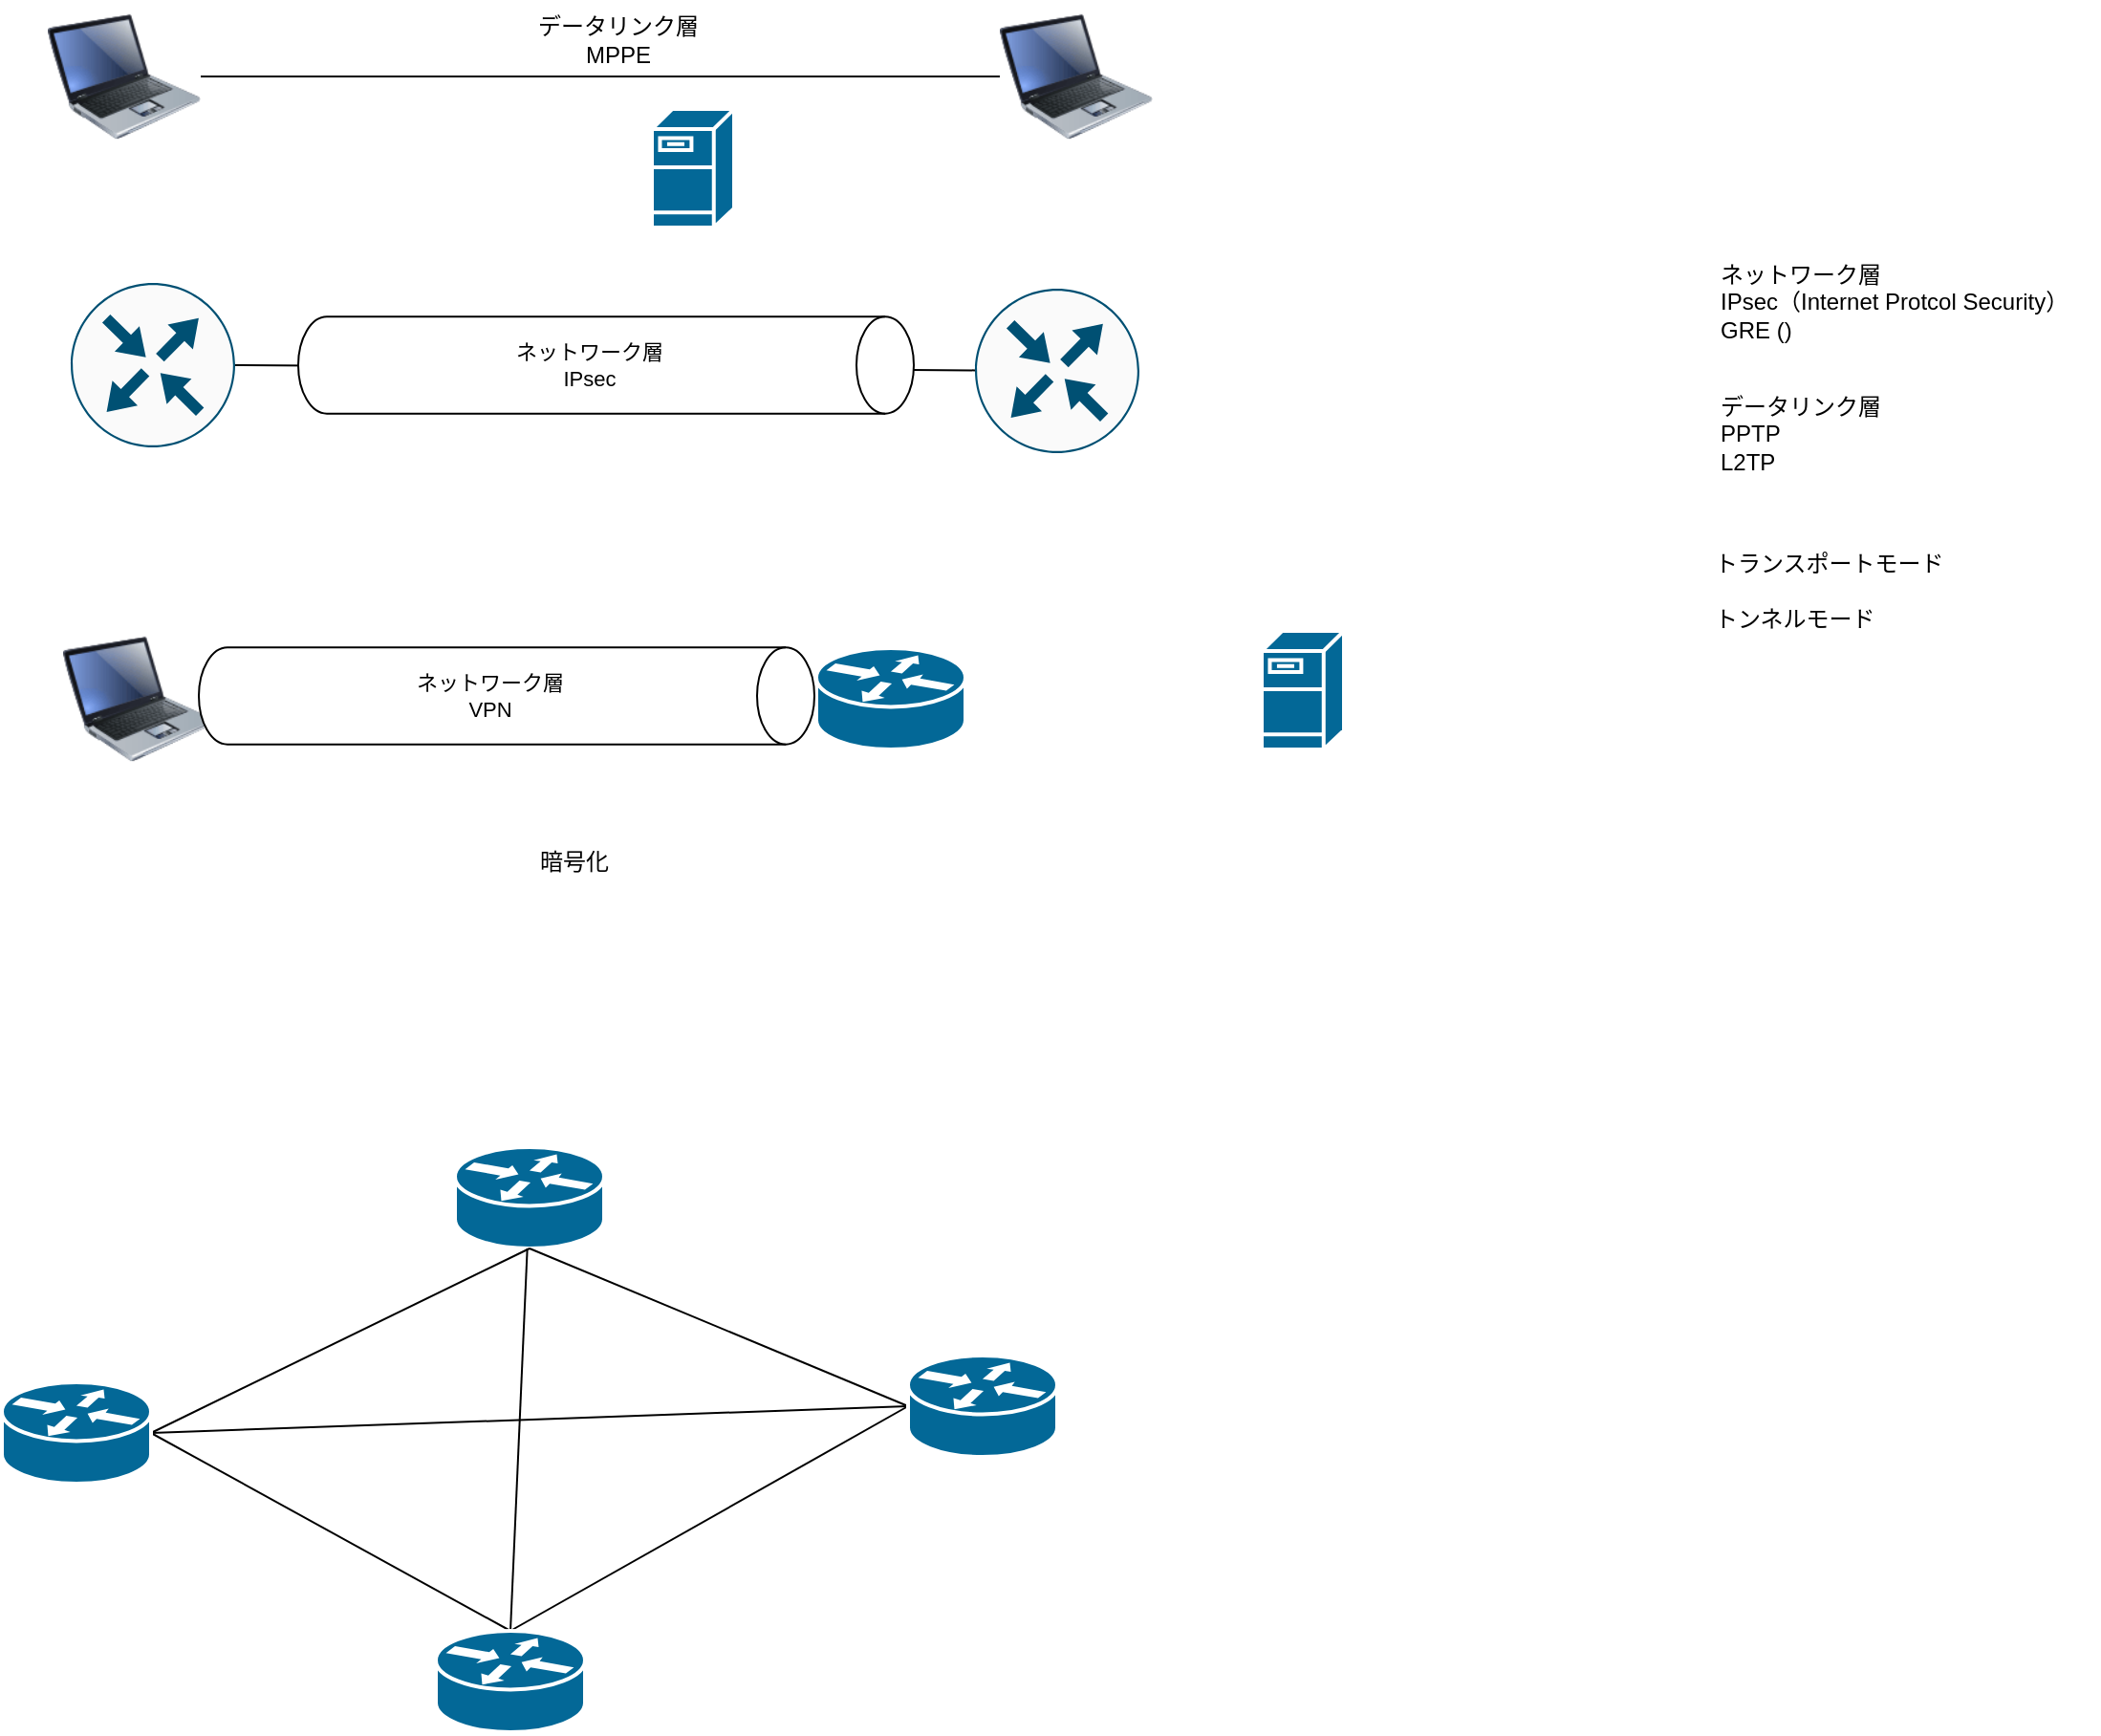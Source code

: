 <mxfile version="21.7.2" type="github">
  <diagram name="ページ1" id="dT8lKvFCBUrScKRdb4rl">
    <mxGraphModel dx="1914" dy="991" grid="0" gridSize="10" guides="1" tooltips="1" connect="1" arrows="1" fold="1" page="1" pageScale="1" pageWidth="827" pageHeight="1169" math="0" shadow="0">
      <root>
        <mxCell id="0" />
        <mxCell id="1" parent="0" />
        <mxCell id="H7sqoX2Ojq_gLP6LzIEQ-5" style="rounded=0;orthogonalLoop=1;jettySize=auto;html=1;exitX=1;exitY=0.5;exitDx=0;exitDy=0;endArrow=none;endFill=0;" parent="1" source="H7sqoX2Ojq_gLP6LzIEQ-2" target="H7sqoX2Ojq_gLP6LzIEQ-3" edge="1">
          <mxGeometry relative="1" as="geometry" />
        </mxCell>
        <mxCell id="H7sqoX2Ojq_gLP6LzIEQ-2" value="" style="image;html=1;image=img/lib/clip_art/computers/Laptop_128x128.png" parent="1" vertex="1">
          <mxGeometry x="131" y="81" width="80" height="80" as="geometry" />
        </mxCell>
        <mxCell id="H7sqoX2Ojq_gLP6LzIEQ-3" value="" style="image;html=1;image=img/lib/clip_art/computers/Laptop_128x128.png" parent="1" vertex="1">
          <mxGeometry x="629" y="81" width="80" height="80" as="geometry" />
        </mxCell>
        <mxCell id="H7sqoX2Ojq_gLP6LzIEQ-10" style="edgeStyle=none;shape=connector;rounded=0;orthogonalLoop=1;jettySize=auto;html=1;exitX=1;exitY=0.5;exitDx=0;exitDy=0;exitPerimeter=0;labelBackgroundColor=default;strokeColor=default;fontFamily=Helvetica;fontSize=11;fontColor=default;endArrow=none;endFill=0;" parent="1" source="H7sqoX2Ojq_gLP6LzIEQ-7" target="H7sqoX2Ojq_gLP6LzIEQ-9" edge="1">
          <mxGeometry relative="1" as="geometry" />
        </mxCell>
        <mxCell id="H7sqoX2Ojq_gLP6LzIEQ-7" value="" style="sketch=0;points=[[0.5,0,0],[1,0.5,0],[0.5,1,0],[0,0.5,0],[0.145,0.145,0],[0.856,0.145,0],[0.855,0.856,0],[0.145,0.855,0]];verticalLabelPosition=bottom;html=1;verticalAlign=top;aspect=fixed;align=center;pointerEvents=1;shape=mxgraph.cisco19.rect;prIcon=router;fillColor=#FAFAFA;strokeColor=#005073;fontFamily=Helvetica;fontSize=11;fontColor=default;" parent="1" vertex="1">
          <mxGeometry x="143" y="229" width="86" height="86" as="geometry" />
        </mxCell>
        <mxCell id="H7sqoX2Ojq_gLP6LzIEQ-9" value="" style="sketch=0;points=[[0.5,0,0],[1,0.5,0],[0.5,1,0],[0,0.5,0],[0.145,0.145,0],[0.856,0.145,0],[0.855,0.856,0],[0.145,0.855,0]];verticalLabelPosition=bottom;html=1;verticalAlign=top;aspect=fixed;align=center;pointerEvents=1;shape=mxgraph.cisco19.rect;prIcon=router;fillColor=#FAFAFA;strokeColor=#005073;fontFamily=Helvetica;fontSize=11;fontColor=default;" parent="1" vertex="1">
          <mxGeometry x="616" y="232" width="86" height="86" as="geometry" />
        </mxCell>
        <mxCell id="6HCTai23pFKR4svxLffy-1" value="トランスポートモード&lt;br&gt;&lt;br&gt;トンネルモード&lt;br&gt;" style="text;html=1;align=left;verticalAlign=middle;resizable=0;points=[];autosize=1;strokeColor=none;fillColor=none;" parent="1" vertex="1">
          <mxGeometry x="1001" y="362" width="138" height="55" as="geometry" />
        </mxCell>
        <mxCell id="6HCTai23pFKR4svxLffy-2" value="データリンク層&lt;br&gt;PPTP&lt;br&gt;L2TP" style="text;html=1;align=left;verticalAlign=middle;resizable=0;points=[];autosize=1;strokeColor=none;fillColor=none;" parent="1" vertex="1">
          <mxGeometry x="1004" y="280" width="102" height="55" as="geometry" />
        </mxCell>
        <mxCell id="6HCTai23pFKR4svxLffy-3" value="ネットワーク層&lt;br&gt;IPsec（Internet Protcol Security）&lt;br&gt;GRE ()" style="text;html=1;align=left;verticalAlign=middle;resizable=0;points=[];autosize=1;strokeColor=none;fillColor=none;" parent="1" vertex="1">
          <mxGeometry x="1004" y="211" width="200" height="55" as="geometry" />
        </mxCell>
        <mxCell id="6HCTai23pFKR4svxLffy-6" value="データリンク層&lt;br&gt;MPPE" style="text;html=1;align=center;verticalAlign=middle;resizable=0;points=[];autosize=1;strokeColor=none;fillColor=none;" parent="1" vertex="1">
          <mxGeometry x="378" y="81" width="102" height="41" as="geometry" />
        </mxCell>
        <mxCell id="6HCTai23pFKR4svxLffy-9" value="" style="group" parent="1" vertex="1" connectable="0">
          <mxGeometry x="287" y="242" width="272" height="60" as="geometry" />
        </mxCell>
        <mxCell id="6HCTai23pFKR4svxLffy-7" value="" style="shape=cylinder3;whiteSpace=wrap;html=1;boundedLbl=1;backgroundOutline=1;size=15;rotation=90;" parent="6HCTai23pFKR4svxLffy-9" vertex="1">
          <mxGeometry x="110.658" y="-131" width="50.683" height="322" as="geometry" />
        </mxCell>
        <mxCell id="6HCTai23pFKR4svxLffy-8" value="ネットワーク層&lt;br&gt;IPsec" style="edgeLabel;html=1;align=center;verticalAlign=middle;resizable=0;points=[];fontSize=11;fontFamily=Helvetica;fontColor=default;" parent="6HCTai23pFKR4svxLffy-9" vertex="1" connectable="0">
          <mxGeometry x="126.708" y="30" as="geometry" />
        </mxCell>
        <mxCell id="6HCTai23pFKR4svxLffy-10" value="" style="image;html=1;image=img/lib/clip_art/computers/Laptop_128x128.png" parent="1" vertex="1">
          <mxGeometry x="139" y="406.5" width="80" height="80" as="geometry" />
        </mxCell>
        <mxCell id="6HCTai23pFKR4svxLffy-13" value="" style="shape=mxgraph.cisco.servers.fileserver;sketch=0;html=1;pointerEvents=1;dashed=0;fillColor=#036897;strokeColor=#ffffff;strokeWidth=2;verticalLabelPosition=bottom;verticalAlign=top;align=center;outlineConnect=0;fontFamily=Helvetica;fontSize=11;fontColor=default;" parent="1" vertex="1">
          <mxGeometry x="447" y="138" width="43" height="62" as="geometry" />
        </mxCell>
        <mxCell id="6HCTai23pFKR4svxLffy-14" value="" style="shape=mxgraph.cisco.routers.router;sketch=0;html=1;pointerEvents=1;dashed=0;fillColor=#036897;strokeColor=#ffffff;strokeWidth=2;verticalLabelPosition=bottom;verticalAlign=top;align=center;outlineConnect=0;fontFamily=Helvetica;fontSize=11;fontColor=default;" parent="1" vertex="1">
          <mxGeometry x="533" y="420" width="78" height="53" as="geometry" />
        </mxCell>
        <mxCell id="6HCTai23pFKR4svxLffy-15" value="" style="shape=mxgraph.cisco.servers.fileserver;sketch=0;html=1;pointerEvents=1;dashed=0;fillColor=#036897;strokeColor=#ffffff;strokeWidth=2;verticalLabelPosition=bottom;verticalAlign=top;align=center;outlineConnect=0;fontFamily=Helvetica;fontSize=11;fontColor=default;" parent="1" vertex="1">
          <mxGeometry x="766" y="411" width="43" height="62" as="geometry" />
        </mxCell>
        <mxCell id="6HCTai23pFKR4svxLffy-16" value="" style="group" parent="1" vertex="1" connectable="0">
          <mxGeometry x="235" y="415" width="272" height="60" as="geometry" />
        </mxCell>
        <mxCell id="6HCTai23pFKR4svxLffy-17" value="" style="shape=cylinder3;whiteSpace=wrap;html=1;boundedLbl=1;backgroundOutline=1;size=15;rotation=90;" parent="6HCTai23pFKR4svxLffy-16" vertex="1">
          <mxGeometry x="110.658" y="-131" width="50.683" height="322" as="geometry" />
        </mxCell>
        <mxCell id="6HCTai23pFKR4svxLffy-18" value="ネットワーク層&lt;br&gt;VPN" style="edgeLabel;html=1;align=center;verticalAlign=middle;resizable=0;points=[];fontSize=11;fontFamily=Helvetica;fontColor=default;" parent="6HCTai23pFKR4svxLffy-16" vertex="1" connectable="0">
          <mxGeometry x="126.708" y="30" as="geometry" />
        </mxCell>
        <mxCell id="iN7foIdZGMYLOi0Fs2he-1" value="" style="shape=mxgraph.cisco.routers.router;sketch=0;html=1;pointerEvents=1;dashed=0;fillColor=#036897;strokeColor=#ffffff;strokeWidth=2;verticalLabelPosition=bottom;verticalAlign=top;align=center;outlineConnect=0;fontFamily=Helvetica;fontSize=11;fontColor=default;" parent="1" vertex="1">
          <mxGeometry x="344" y="681" width="78" height="53" as="geometry" />
        </mxCell>
        <mxCell id="iN7foIdZGMYLOi0Fs2he-5" style="rounded=0;orthogonalLoop=1;jettySize=auto;html=1;exitX=1;exitY=0.5;exitDx=0;exitDy=0;exitPerimeter=0;endArrow=none;endFill=0;entryX=0.5;entryY=1;entryDx=0;entryDy=0;entryPerimeter=0;" parent="1" source="iN7foIdZGMYLOi0Fs2he-2" target="iN7foIdZGMYLOi0Fs2he-1" edge="1">
          <mxGeometry relative="1" as="geometry" />
        </mxCell>
        <mxCell id="iN7foIdZGMYLOi0Fs2he-7" style="edgeStyle=none;shape=connector;rounded=0;orthogonalLoop=1;jettySize=auto;html=1;exitX=1;exitY=0.5;exitDx=0;exitDy=0;exitPerimeter=0;entryX=0.5;entryY=0;entryDx=0;entryDy=0;entryPerimeter=0;labelBackgroundColor=default;strokeColor=default;fontFamily=Helvetica;fontSize=11;fontColor=default;endArrow=none;endFill=0;" parent="1" source="iN7foIdZGMYLOi0Fs2he-2" target="iN7foIdZGMYLOi0Fs2he-4" edge="1">
          <mxGeometry relative="1" as="geometry" />
        </mxCell>
        <mxCell id="iN7foIdZGMYLOi0Fs2he-9" style="edgeStyle=none;shape=connector;rounded=0;orthogonalLoop=1;jettySize=auto;html=1;exitX=1;exitY=0.5;exitDx=0;exitDy=0;exitPerimeter=0;entryX=0;entryY=0.5;entryDx=0;entryDy=0;entryPerimeter=0;labelBackgroundColor=default;strokeColor=default;fontFamily=Helvetica;fontSize=11;fontColor=default;endArrow=none;endFill=0;" parent="1" source="iN7foIdZGMYLOi0Fs2he-2" target="iN7foIdZGMYLOi0Fs2he-3" edge="1">
          <mxGeometry relative="1" as="geometry" />
        </mxCell>
        <mxCell id="iN7foIdZGMYLOi0Fs2he-2" value="" style="shape=mxgraph.cisco.routers.router;sketch=0;html=1;pointerEvents=1;dashed=0;fillColor=#036897;strokeColor=#ffffff;strokeWidth=2;verticalLabelPosition=bottom;verticalAlign=top;align=center;outlineConnect=0;fontFamily=Helvetica;fontSize=11;fontColor=default;" parent="1" vertex="1">
          <mxGeometry x="107" y="804" width="78" height="53" as="geometry" />
        </mxCell>
        <mxCell id="iN7foIdZGMYLOi0Fs2he-10" style="edgeStyle=none;shape=connector;rounded=0;orthogonalLoop=1;jettySize=auto;html=1;exitX=0;exitY=0.5;exitDx=0;exitDy=0;exitPerimeter=0;entryX=0.5;entryY=1;entryDx=0;entryDy=0;entryPerimeter=0;labelBackgroundColor=default;strokeColor=default;fontFamily=Helvetica;fontSize=11;fontColor=default;endArrow=none;endFill=0;" parent="1" source="iN7foIdZGMYLOi0Fs2he-3" target="iN7foIdZGMYLOi0Fs2he-1" edge="1">
          <mxGeometry relative="1" as="geometry" />
        </mxCell>
        <mxCell id="iN7foIdZGMYLOi0Fs2he-11" style="edgeStyle=none;shape=connector;rounded=0;orthogonalLoop=1;jettySize=auto;html=1;exitX=0;exitY=0.5;exitDx=0;exitDy=0;exitPerimeter=0;entryX=0.5;entryY=0;entryDx=0;entryDy=0;entryPerimeter=0;labelBackgroundColor=default;strokeColor=default;fontFamily=Helvetica;fontSize=11;fontColor=default;endArrow=none;endFill=0;" parent="1" source="iN7foIdZGMYLOi0Fs2he-3" target="iN7foIdZGMYLOi0Fs2he-4" edge="1">
          <mxGeometry relative="1" as="geometry" />
        </mxCell>
        <mxCell id="iN7foIdZGMYLOi0Fs2he-3" value="" style="shape=mxgraph.cisco.routers.router;sketch=0;html=1;pointerEvents=1;dashed=0;fillColor=#036897;strokeColor=#ffffff;strokeWidth=2;verticalLabelPosition=bottom;verticalAlign=top;align=center;outlineConnect=0;fontFamily=Helvetica;fontSize=11;fontColor=default;" parent="1" vertex="1">
          <mxGeometry x="581" y="790" width="78" height="53" as="geometry" />
        </mxCell>
        <mxCell id="iN7foIdZGMYLOi0Fs2he-12" style="edgeStyle=none;shape=connector;rounded=0;orthogonalLoop=1;jettySize=auto;html=1;exitX=0.5;exitY=0;exitDx=0;exitDy=0;exitPerimeter=0;labelBackgroundColor=default;strokeColor=default;fontFamily=Helvetica;fontSize=11;fontColor=default;endArrow=none;endFill=0;" parent="1" source="iN7foIdZGMYLOi0Fs2he-4" target="iN7foIdZGMYLOi0Fs2he-1" edge="1">
          <mxGeometry relative="1" as="geometry" />
        </mxCell>
        <mxCell id="iN7foIdZGMYLOi0Fs2he-4" value="" style="shape=mxgraph.cisco.routers.router;sketch=0;html=1;pointerEvents=1;dashed=0;fillColor=#036897;strokeColor=#ffffff;strokeWidth=2;verticalLabelPosition=bottom;verticalAlign=top;align=center;outlineConnect=0;fontFamily=Helvetica;fontSize=11;fontColor=default;" parent="1" vertex="1">
          <mxGeometry x="334" y="934" width="78" height="53" as="geometry" />
        </mxCell>
        <mxCell id="yY2GGmouGdZw-M5n04Jn-1" value="暗号化" style="text;html=1;align=center;verticalAlign=middle;resizable=0;points=[];autosize=1;strokeColor=none;fillColor=none;" vertex="1" parent="1">
          <mxGeometry x="379" y="519" width="54" height="26" as="geometry" />
        </mxCell>
      </root>
    </mxGraphModel>
  </diagram>
</mxfile>
